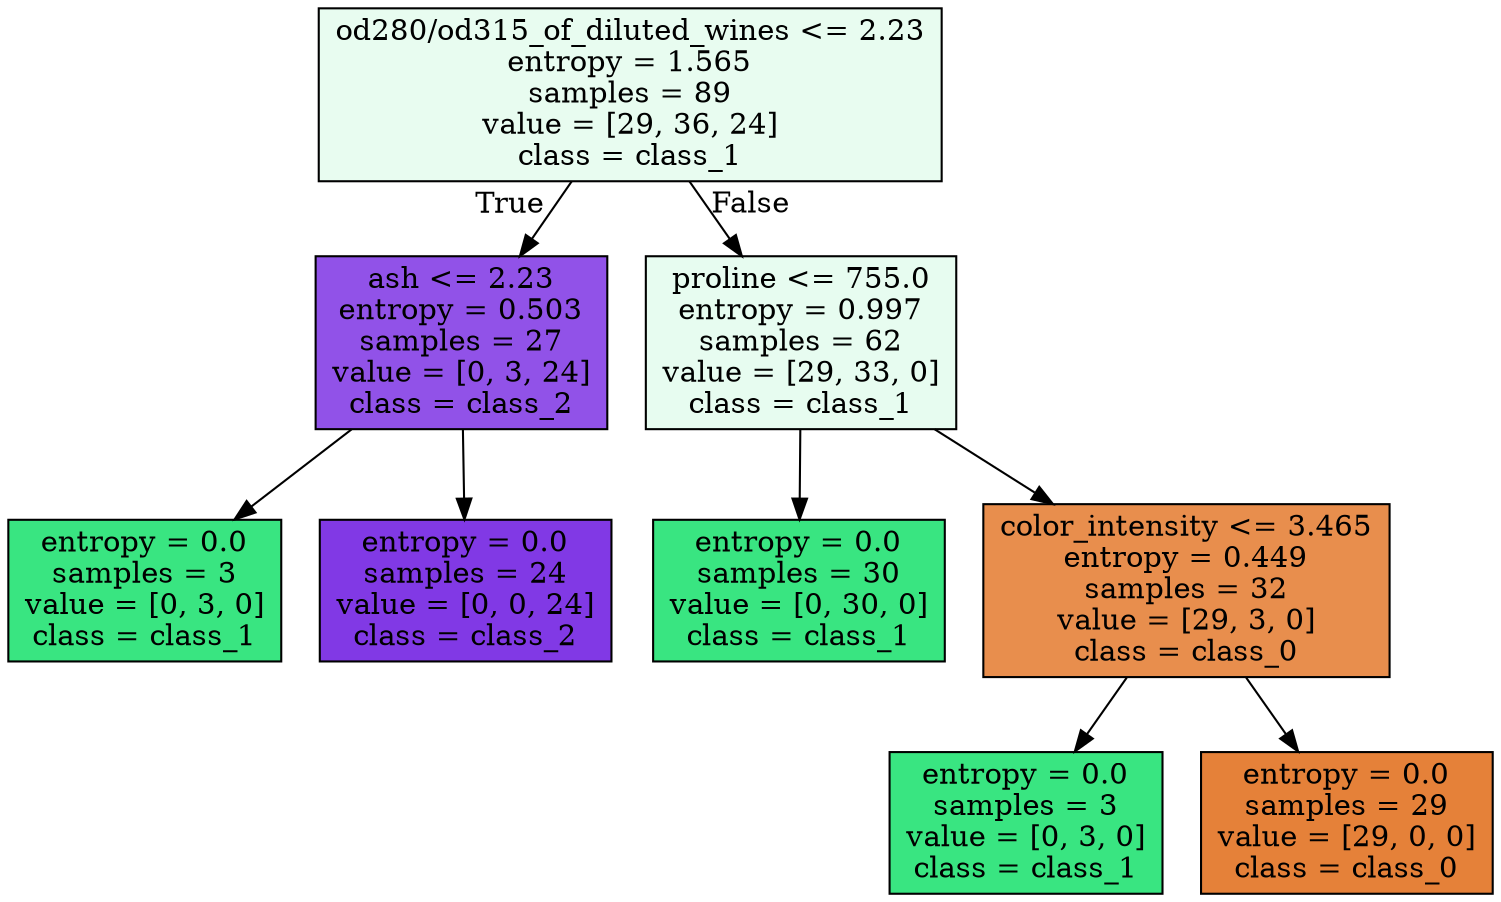 digraph Tree {
node [shape=box, style="filled", color="black"] ;
0 [label="od280/od315_of_diluted_wines <= 2.23\nentropy = 1.565\nsamples = 89\nvalue = [29, 36, 24]\nclass = class_1", fillcolor="#e8fcf0"] ;
1 [label="ash <= 2.23\nentropy = 0.503\nsamples = 27\nvalue = [0, 3, 24]\nclass = class_2", fillcolor="#9152e8"] ;
0 -> 1 [labeldistance=2.5, labelangle=45, headlabel="True"] ;
7 [label="entropy = 0.0\nsamples = 3\nvalue = [0, 3, 0]\nclass = class_1", fillcolor="#39e581"] ;
1 -> 7 ;
8 [label="entropy = 0.0\nsamples = 24\nvalue = [0, 0, 24]\nclass = class_2", fillcolor="#8139e5"] ;
1 -> 8 ;
2 [label="proline <= 755.0\nentropy = 0.997\nsamples = 62\nvalue = [29, 33, 0]\nclass = class_1", fillcolor="#e7fcf0"] ;
0 -> 2 [labeldistance=2.5, labelangle=-45, headlabel="False"] ;
3 [label="entropy = 0.0\nsamples = 30\nvalue = [0, 30, 0]\nclass = class_1", fillcolor="#39e581"] ;
2 -> 3 ;
4 [label="color_intensity <= 3.465\nentropy = 0.449\nsamples = 32\nvalue = [29, 3, 0]\nclass = class_0", fillcolor="#e88e4d"] ;
2 -> 4 ;
5 [label="entropy = 0.0\nsamples = 3\nvalue = [0, 3, 0]\nclass = class_1", fillcolor="#39e581"] ;
4 -> 5 ;
6 [label="entropy = 0.0\nsamples = 29\nvalue = [29, 0, 0]\nclass = class_0", fillcolor="#e58139"] ;
4 -> 6 ;
}